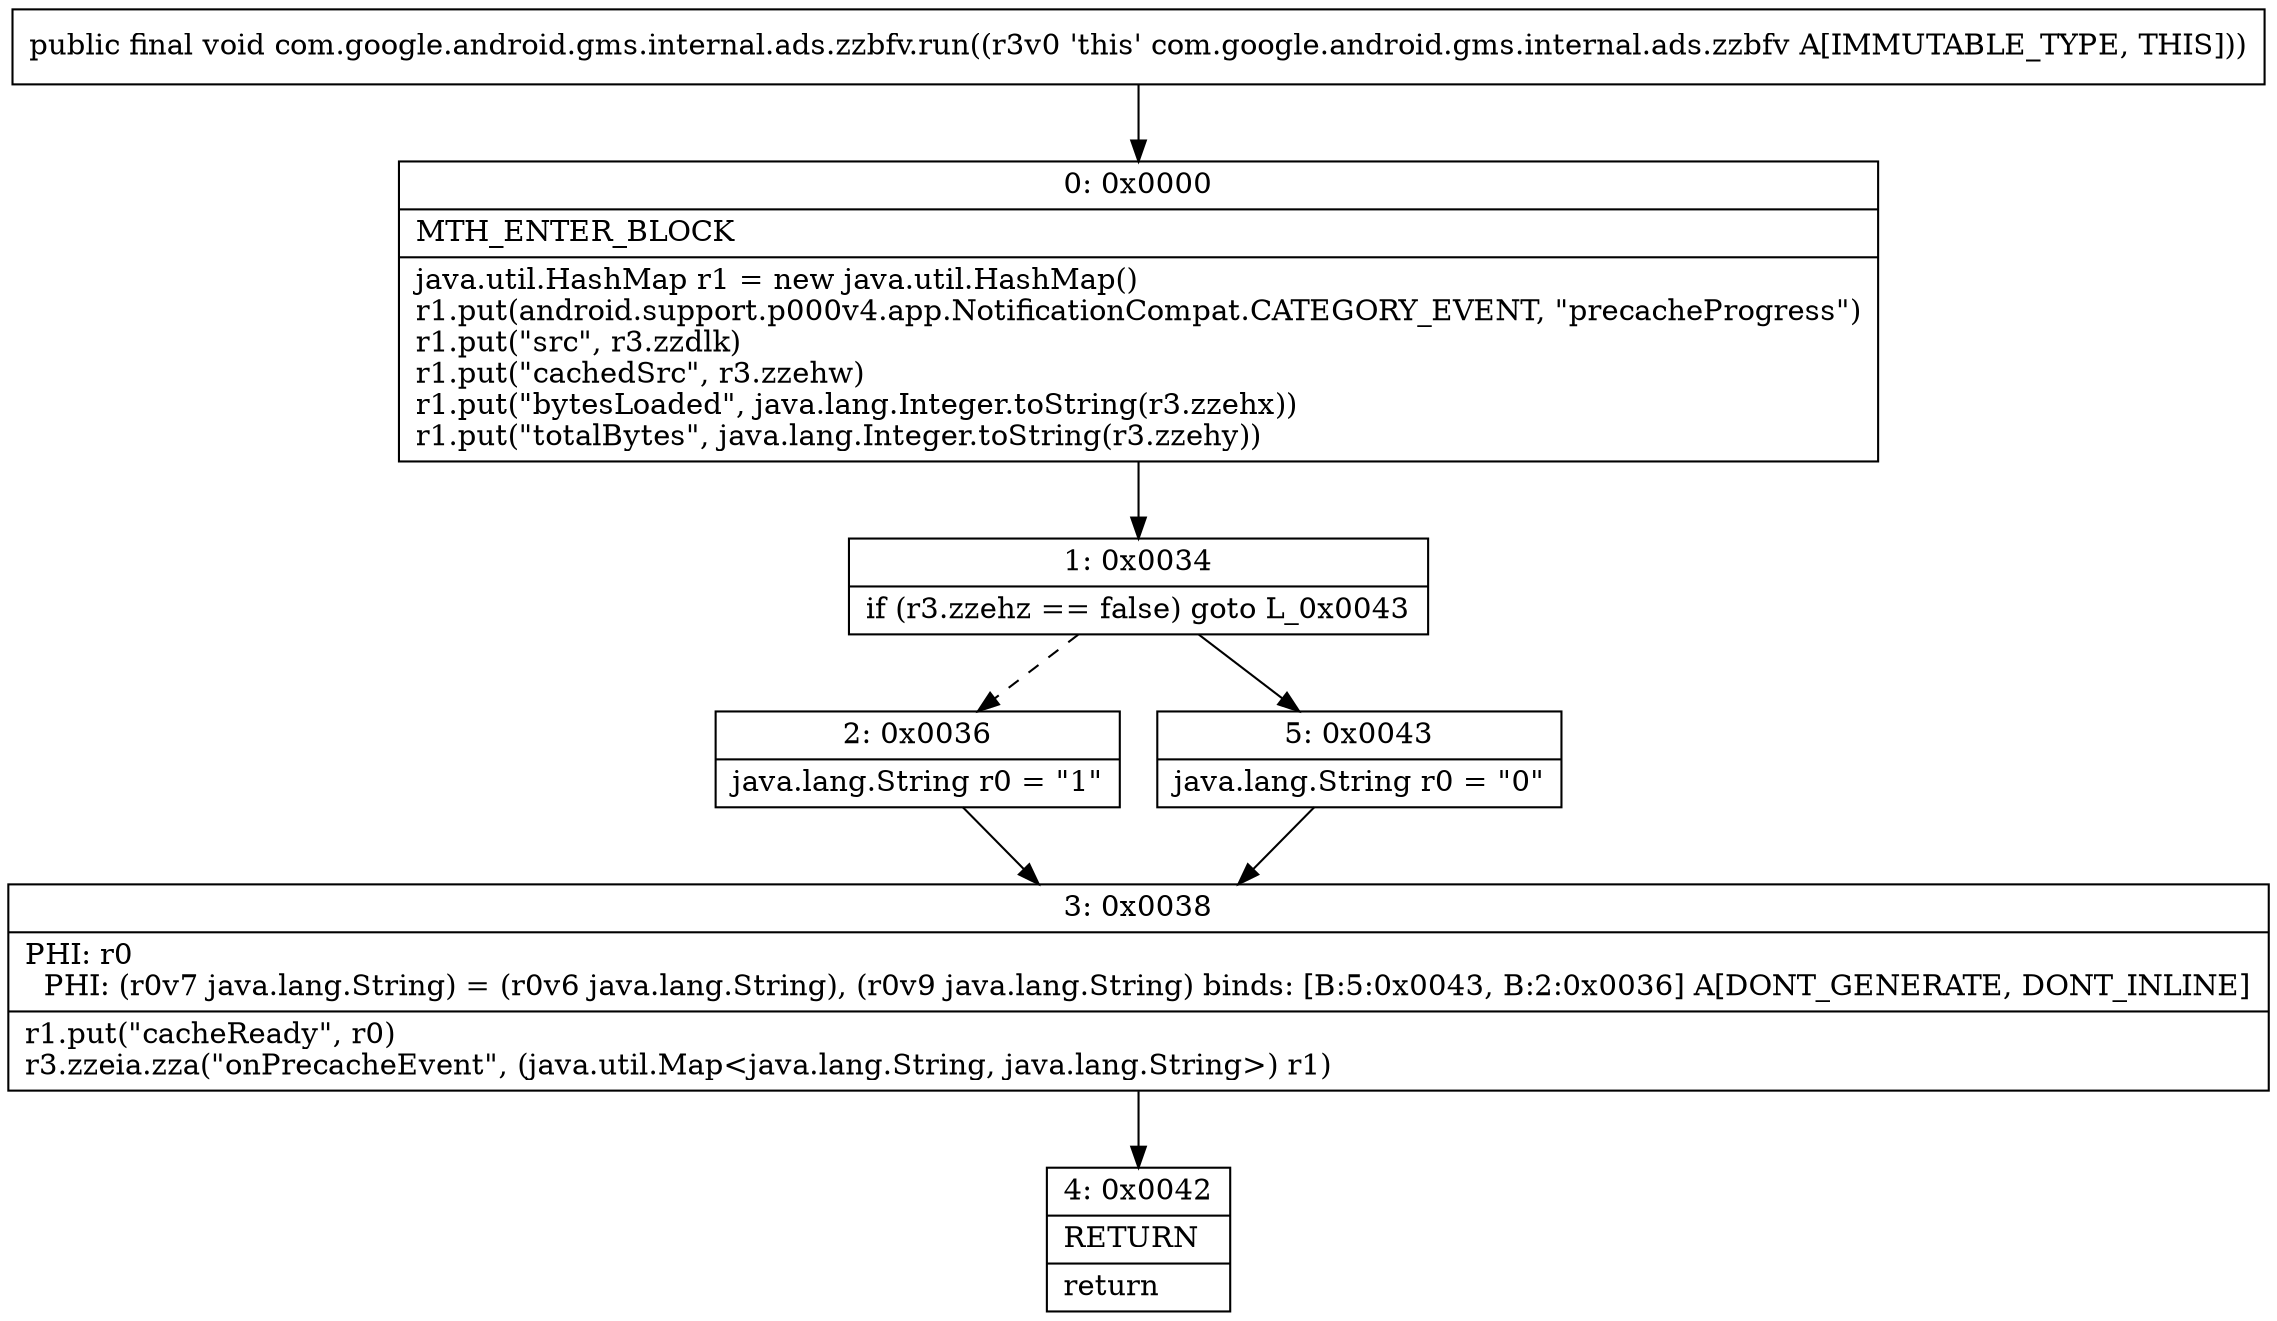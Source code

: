 digraph "CFG forcom.google.android.gms.internal.ads.zzbfv.run()V" {
Node_0 [shape=record,label="{0\:\ 0x0000|MTH_ENTER_BLOCK\l|java.util.HashMap r1 = new java.util.HashMap()\lr1.put(android.support.p000v4.app.NotificationCompat.CATEGORY_EVENT, \"precacheProgress\")\lr1.put(\"src\", r3.zzdlk)\lr1.put(\"cachedSrc\", r3.zzehw)\lr1.put(\"bytesLoaded\", java.lang.Integer.toString(r3.zzehx))\lr1.put(\"totalBytes\", java.lang.Integer.toString(r3.zzehy))\l}"];
Node_1 [shape=record,label="{1\:\ 0x0034|if (r3.zzehz == false) goto L_0x0043\l}"];
Node_2 [shape=record,label="{2\:\ 0x0036|java.lang.String r0 = \"1\"\l}"];
Node_3 [shape=record,label="{3\:\ 0x0038|PHI: r0 \l  PHI: (r0v7 java.lang.String) = (r0v6 java.lang.String), (r0v9 java.lang.String) binds: [B:5:0x0043, B:2:0x0036] A[DONT_GENERATE, DONT_INLINE]\l|r1.put(\"cacheReady\", r0)\lr3.zzeia.zza(\"onPrecacheEvent\", (java.util.Map\<java.lang.String, java.lang.String\>) r1)\l}"];
Node_4 [shape=record,label="{4\:\ 0x0042|RETURN\l|return\l}"];
Node_5 [shape=record,label="{5\:\ 0x0043|java.lang.String r0 = \"0\"\l}"];
MethodNode[shape=record,label="{public final void com.google.android.gms.internal.ads.zzbfv.run((r3v0 'this' com.google.android.gms.internal.ads.zzbfv A[IMMUTABLE_TYPE, THIS])) }"];
MethodNode -> Node_0;
Node_0 -> Node_1;
Node_1 -> Node_2[style=dashed];
Node_1 -> Node_5;
Node_2 -> Node_3;
Node_3 -> Node_4;
Node_5 -> Node_3;
}

